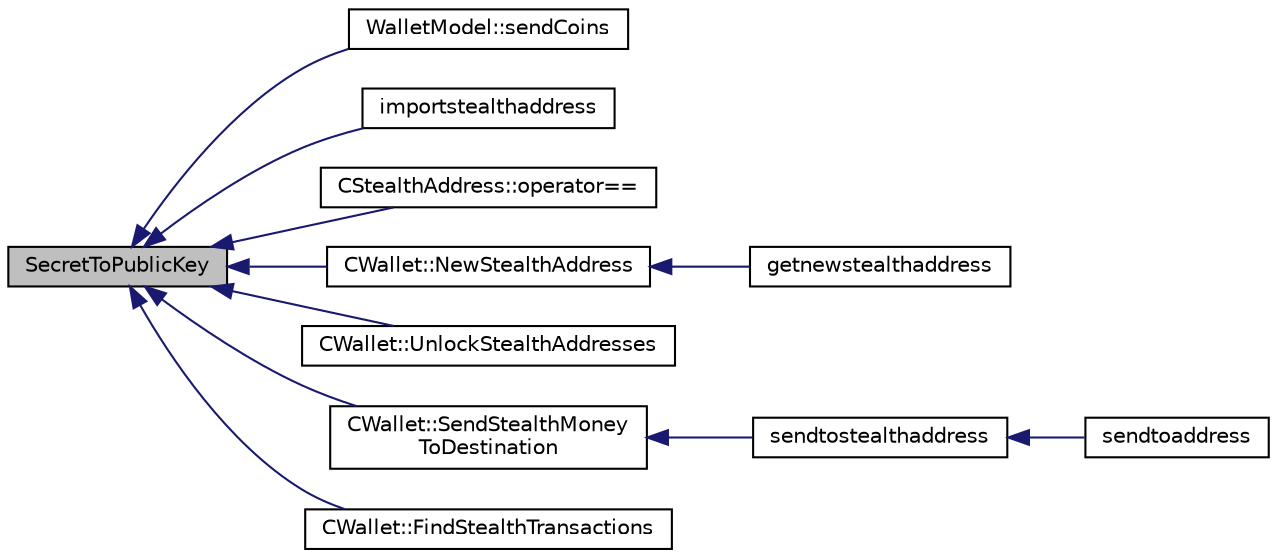 digraph "SecretToPublicKey"
{
  edge [fontname="Helvetica",fontsize="10",labelfontname="Helvetica",labelfontsize="10"];
  node [fontname="Helvetica",fontsize="10",shape=record];
  rankdir="LR";
  Node89 [label="SecretToPublicKey",height=0.2,width=0.4,color="black", fillcolor="grey75", style="filled", fontcolor="black"];
  Node89 -> Node90 [dir="back",color="midnightblue",fontsize="10",style="solid",fontname="Helvetica"];
  Node90 [label="WalletModel::sendCoins",height=0.2,width=0.4,color="black", fillcolor="white", style="filled",URL="$class_wallet_model.html#a053fb3ff2b8b0347f83e6bb591126746"];
  Node89 -> Node91 [dir="back",color="midnightblue",fontsize="10",style="solid",fontname="Helvetica"];
  Node91 [label="importstealthaddress",height=0.2,width=0.4,color="black", fillcolor="white", style="filled",URL="$rpcwallet_8cpp.html#a4bde25c1b4a97ec6068d2808594c9820"];
  Node89 -> Node92 [dir="back",color="midnightblue",fontsize="10",style="solid",fontname="Helvetica"];
  Node92 [label="CStealthAddress::operator==",height=0.2,width=0.4,color="black", fillcolor="white", style="filled",URL="$class_c_stealth_address.html#aafdb2534bed64a42a3e3147a997514eb"];
  Node89 -> Node93 [dir="back",color="midnightblue",fontsize="10",style="solid",fontname="Helvetica"];
  Node93 [label="CWallet::NewStealthAddress",height=0.2,width=0.4,color="black", fillcolor="white", style="filled",URL="$class_c_wallet.html#ae3bb56ad5d165525e45e4a0c9ad034f2"];
  Node93 -> Node94 [dir="back",color="midnightblue",fontsize="10",style="solid",fontname="Helvetica"];
  Node94 [label="getnewstealthaddress",height=0.2,width=0.4,color="black", fillcolor="white", style="filled",URL="$rpcwallet_8cpp.html#a59139de50de79af3d3960ddbb5ee5340"];
  Node89 -> Node95 [dir="back",color="midnightblue",fontsize="10",style="solid",fontname="Helvetica"];
  Node95 [label="CWallet::UnlockStealthAddresses",height=0.2,width=0.4,color="black", fillcolor="white", style="filled",URL="$class_c_wallet.html#ac45af0632ea59c56295d3158b7387f33"];
  Node89 -> Node96 [dir="back",color="midnightblue",fontsize="10",style="solid",fontname="Helvetica"];
  Node96 [label="CWallet::SendStealthMoney\lToDestination",height=0.2,width=0.4,color="black", fillcolor="white", style="filled",URL="$class_c_wallet.html#afce932bf3aa678046ab75eccff004858"];
  Node96 -> Node97 [dir="back",color="midnightblue",fontsize="10",style="solid",fontname="Helvetica"];
  Node97 [label="sendtostealthaddress",height=0.2,width=0.4,color="black", fillcolor="white", style="filled",URL="$rpcwallet_8cpp.html#ad901105908c7eea072067a49643a906e"];
  Node97 -> Node98 [dir="back",color="midnightblue",fontsize="10",style="solid",fontname="Helvetica"];
  Node98 [label="sendtoaddress",height=0.2,width=0.4,color="black", fillcolor="white", style="filled",URL="$rpcwallet_8cpp.html#a134064858f9cfa4775a6ae34cac2b133"];
  Node89 -> Node99 [dir="back",color="midnightblue",fontsize="10",style="solid",fontname="Helvetica"];
  Node99 [label="CWallet::FindStealthTransactions",height=0.2,width=0.4,color="black", fillcolor="white", style="filled",URL="$class_c_wallet.html#a5d0e2025dc7a87a0406be272b80509ee"];
}
